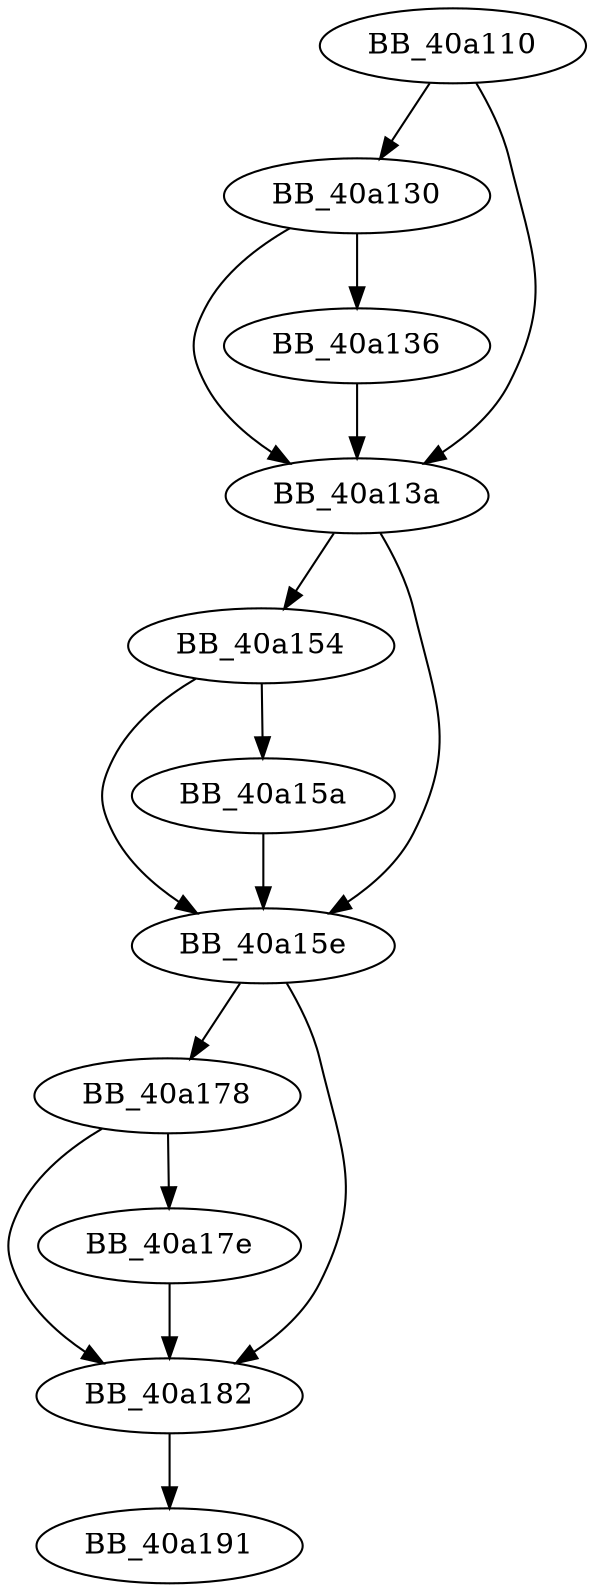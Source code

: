 DiGraph sub_40A110{
BB_40a110->BB_40a130
BB_40a110->BB_40a13a
BB_40a130->BB_40a136
BB_40a130->BB_40a13a
BB_40a136->BB_40a13a
BB_40a13a->BB_40a154
BB_40a13a->BB_40a15e
BB_40a154->BB_40a15a
BB_40a154->BB_40a15e
BB_40a15a->BB_40a15e
BB_40a15e->BB_40a178
BB_40a15e->BB_40a182
BB_40a178->BB_40a17e
BB_40a178->BB_40a182
BB_40a17e->BB_40a182
BB_40a182->BB_40a191
}
